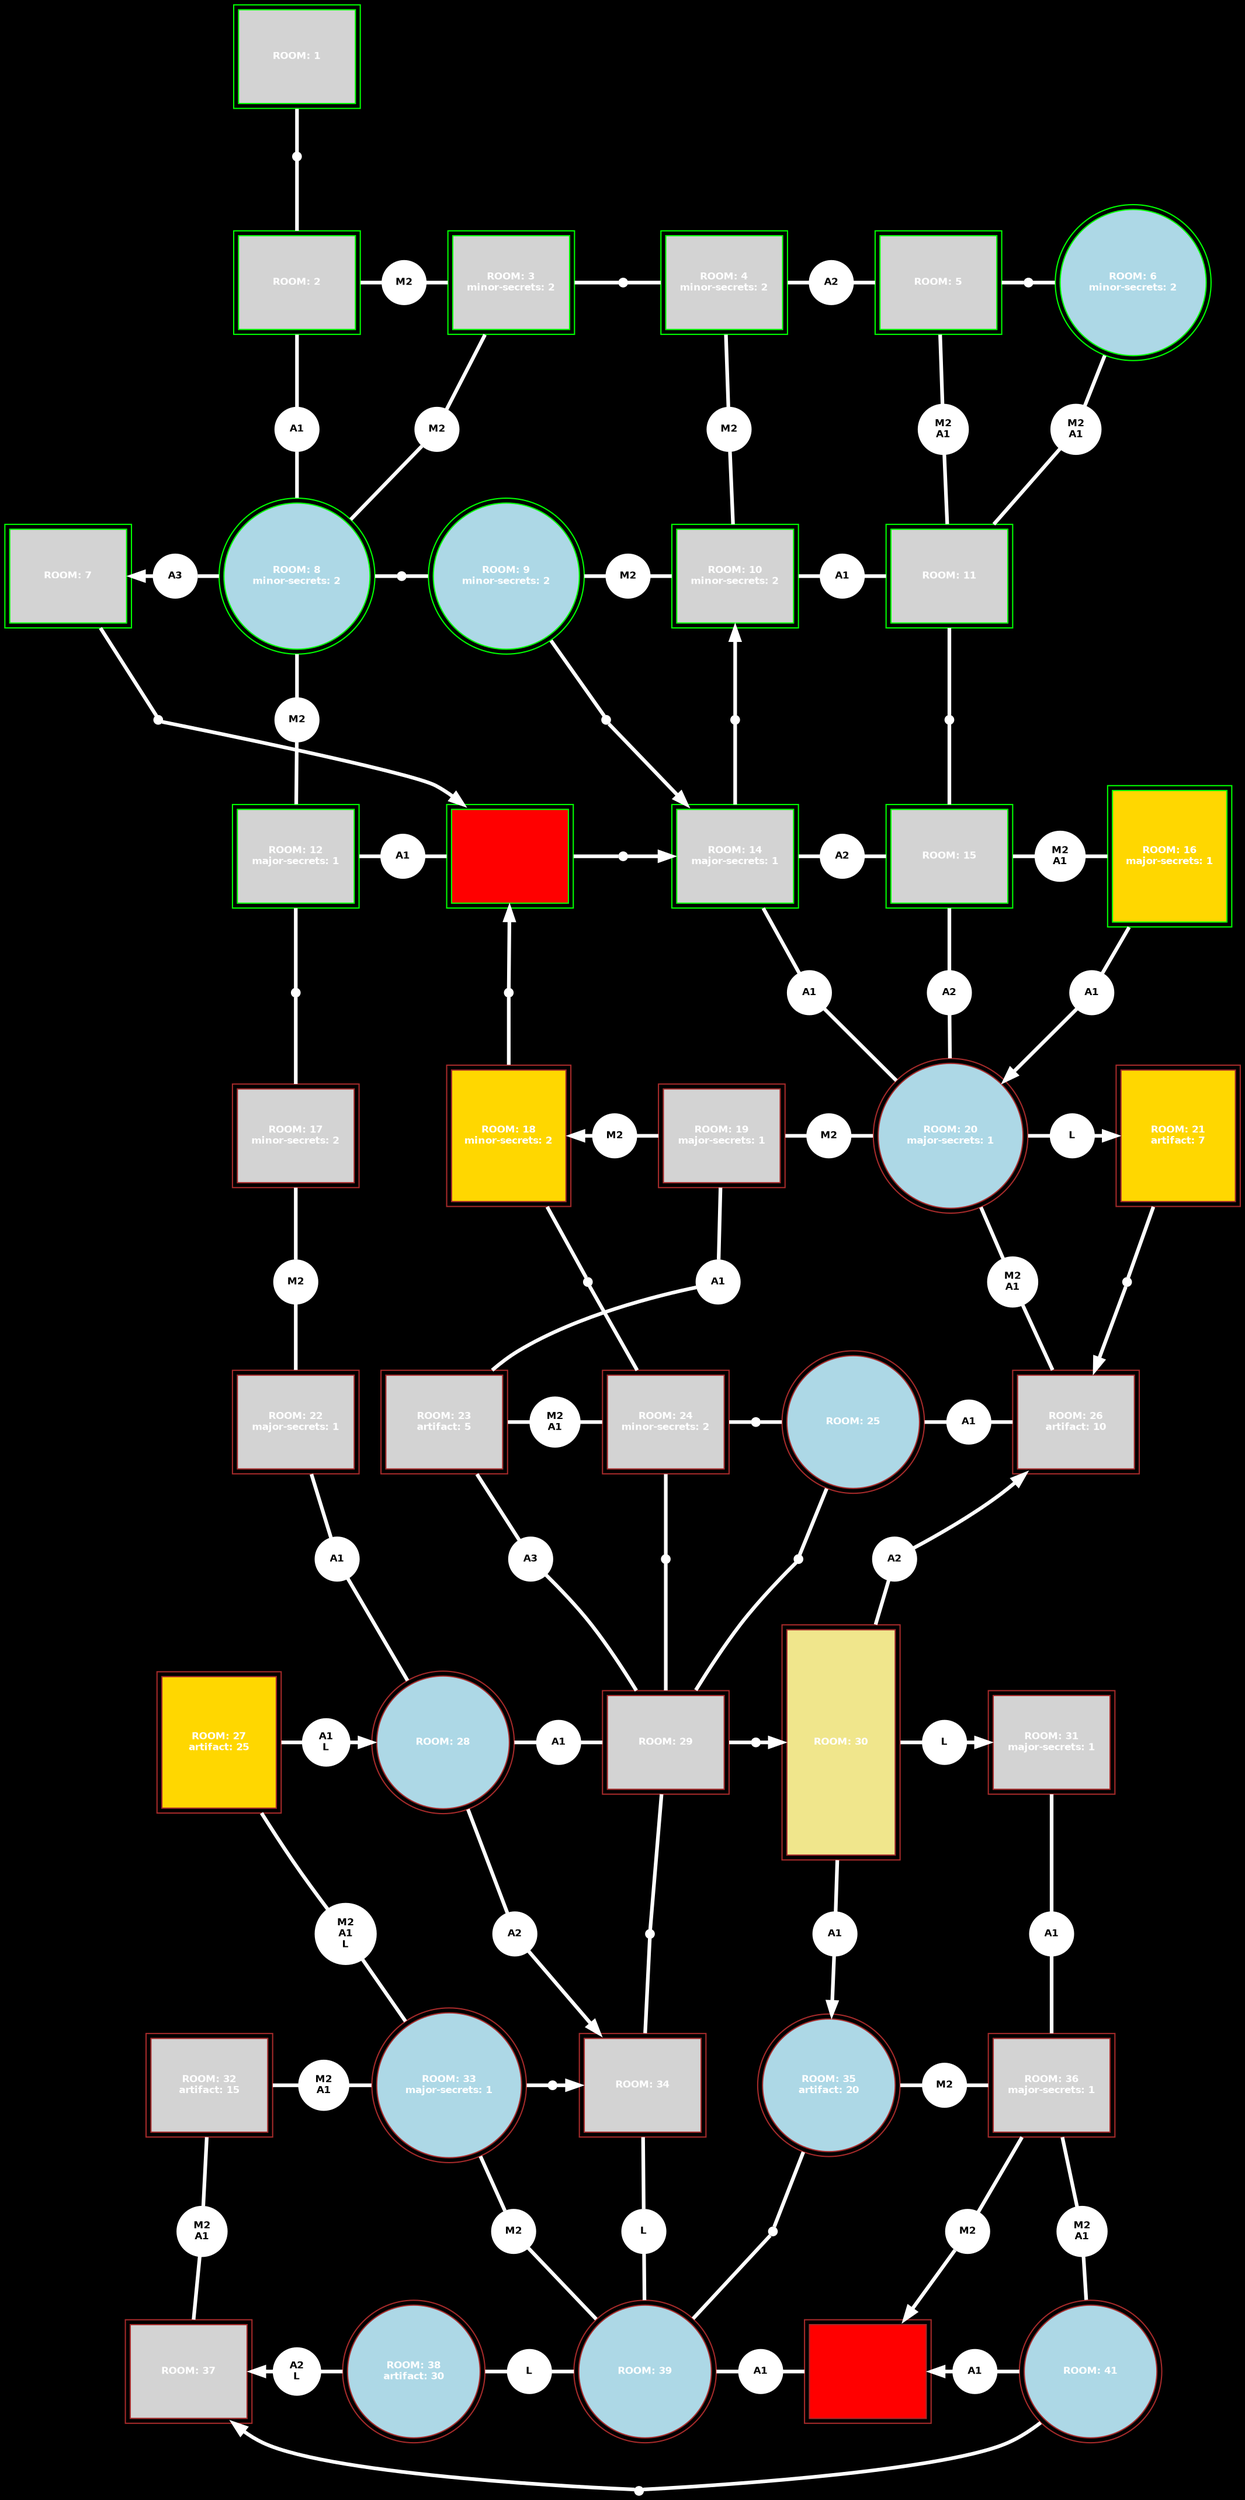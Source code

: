graph G {
	graph [bb="0,0,966,1973.4",
		bgcolor=black,
		overlap=false,
		resolution=160
	];
	node [label="\N"];
	{
		graph [rank=same];
		1	[color=green,
			fillcolor=lightgrey,
			fontcolor=white,
			fontname="Helvetica-Bold",
			fontsize=8.0,
			height=1.0694,
			image="./images/room.png",
			imagescale=true,
			label="ROOM: 1",
			peripheries=2,
			pos="228,1934.9",
			shape=box,
			style=filled,
			width=1.3333];
	}
	{
		graph [rank=same];
		"1-2"	[color=white,
			fillcolor=white,
			fontcolor=black,
			fontname="Helvetica-Bold",
			fontsize=8.0,
			height=0.097222,
			label="",
			pos="228,1856.9",
			shape=circle,
			style=filled,
			width=0.097222];
	}
	{
		graph [rank=same];
		2	[color=green,
			fillcolor=lightgrey,
			fontcolor=white,
			fontname="Helvetica-Bold",
			fontsize=8.0,
			height=1.0694,
			image="./images/room.png",
			imagescale=true,
			label="ROOM: 2",
			peripheries=2,
			pos="228,1757.2",
			shape=box,
			style=filled,
			width=1.3333];
		"2-3"	[color=white,
			fillcolor=white,
			fontcolor=black,
			fontname="Helvetica-Bold",
			fontsize=8.0,
			height=0.5,
			label=M2,
			pos="312,1757.2",
			shape=circle,
			style=filled,
			width=0.5];
		3	[color=green,
			fillcolor=lightgrey,
			fontcolor=white,
			fontname="Helvetica-Bold",
			fontsize=8.0,
			height=1.0694,
			image="./images/room.png",
			imagescale=true,
			label="ROOM: 3\nminor-secrets: 2",
			peripheries=2,
			pos="396,1757.2",
			shape=box,
			style=filled,
			width=1.3333];
		"3-4"	[color=white,
			fillcolor=white,
			fontcolor=black,
			fontname="Helvetica-Bold",
			fontsize=8.0,
			height=0.097222,
			label="",
			pos="484,1757.2",
			shape=circle,
			style=filled,
			width=0.097222];
		4	[color=green,
			fillcolor=lightgrey,
			fontcolor=white,
			fontname="Helvetica-Bold",
			fontsize=8.0,
			height=1.0694,
			image="./images/room.png",
			imagescale=true,
			label="ROOM: 4\nminor-secrets: 2",
			peripheries=2,
			pos="563,1757.2",
			shape=box,
			style=filled,
			width=1.3333];
		"4-5"	[color=white,
			fillcolor=white,
			fontcolor=black,
			fontname="Helvetica-Bold",
			fontsize=8.0,
			height=0.5,
			label=A2,
			pos="647,1757.2",
			shape=circle,
			style=filled,
			width=0.5];
		5	[color=green,
			fillcolor=lightgrey,
			fontcolor=white,
			fontname="Helvetica-Bold",
			fontsize=8.0,
			height=1.0694,
			image="./images/room.png",
			imagescale=true,
			label="ROOM: 5",
			peripheries=2,
			pos="731,1757.2",
			shape=box,
			style=filled,
			width=1.3333];
		"5-6"	[color=white,
			fillcolor=white,
			fontcolor=black,
			fontname="Helvetica-Bold",
			fontsize=8.0,
			height=0.097222,
			label="",
			pos="801,1757.2",
			shape=circle,
			style=filled,
			width=0.097222];
		6	[color=green,
			fillcolor=lightblue,
			fontcolor=white,
			fontname="Helvetica-Bold",
			fontsize=8.0,
			height=1.6717,
			image="./images/crystal-cave.png",
			imagescale=true,
			label="ROOM: 6\nminor-secrets: 2",
			peripheries=2,
			pos="883,1757.2",
			shape=circle,
			style=filled,
			width=1.6717];
	}
	{
		graph [rank=same];
		"2-8"	[color=white,
			fillcolor=white,
			fontcolor=black,
			fontname="Helvetica-Bold",
			fontsize=8.0,
			height=0.5,
			label=A1,
			pos="228,1640.5",
			shape=circle,
			style=filled,
			width=0.5];
		"3-8"	[color=white,
			fillcolor=white,
			fontcolor=black,
			fontname="Helvetica-Bold",
			fontsize=8.0,
			height=0.5,
			label=M2,
			pos="339,1640.5",
			shape=circle,
			style=filled,
			width=0.5];
		"4-10"	[color=white,
			fillcolor=white,
			fontcolor=black,
			fontname="Helvetica-Bold",
			fontsize=8.0,
			height=0.5,
			label=M2,
			pos="567,1640.5",
			shape=circle,
			style=filled,
			width=0.5];
		"5-11"	[color=white,
			fillcolor=white,
			fontcolor=black,
			fontname="Helvetica-Bold",
			fontsize=8.0,
			height=0.56961,
			label="M2\nA1",
			pos="735,1640.5",
			shape=circle,
			style=filled,
			width=0.56961];
		"6-11"	[color=white,
			fillcolor=white,
			fontcolor=black,
			fontname="Helvetica-Bold",
			fontsize=8.0,
			height=0.56961,
			label="M2\nA1",
			pos="840,1640.5",
			shape=circle,
			style=filled,
			width=0.56961];
	}
	{
		graph [rank=same];
		7	[color=green,
			fillcolor=lightgrey,
			fontcolor=white,
			fontname="Helvetica-Bold",
			fontsize=8.0,
			height=1.0694,
			image="./images/room.png",
			imagescale=true,
			label="ROOM: 7",
			peripheries=2,
			pos="48,1523.8",
			shape=box,
			style=filled,
			width=1.3333];
		"8-7"	[color=white,
			fillcolor=white,
			fontcolor=black,
			fontname="Helvetica-Bold",
			fontsize=8.0,
			height=0.5,
			label=A3,
			pos="132,1523.8",
			shape=circle,
			style=filled,
			width=0.5];
		8	[color=green,
			fillcolor=lightblue,
			fontcolor=white,
			fontname="Helvetica-Bold",
			fontsize=8.0,
			height=1.6717,
			image="./images/crystal-cave.png",
			imagescale=true,
			label="ROOM: 8\nminor-secrets: 2",
			peripheries=2,
			pos="228,1523.8",
			shape=circle,
			style=filled,
			width=1.6717];
		"8-9"	[color=white,
			fillcolor=white,
			fontcolor=black,
			fontname="Helvetica-Bold",
			fontsize=8.0,
			height=0.097222,
			label="",
			pos="310,1523.8",
			shape=circle,
			style=filled,
			width=0.097222];
		9	[color=green,
			fillcolor=lightblue,
			fontcolor=white,
			fontname="Helvetica-Bold",
			fontsize=8.0,
			height=1.6717,
			image="./images/crystal-cave.png",
			imagescale=true,
			label="ROOM: 9\nminor-secrets: 2",
			peripheries=2,
			pos="392,1523.8",
			shape=circle,
			style=filled,
			width=1.6717];
		"9-10"	[color=white,
			fillcolor=white,
			fontcolor=black,
			fontname="Helvetica-Bold",
			fontsize=8.0,
			height=0.5,
			label=M2,
			pos="488,1523.8",
			shape=circle,
			style=filled,
			width=0.5];
		10	[color=green,
			fillcolor=lightgrey,
			fontcolor=white,
			fontname="Helvetica-Bold",
			fontsize=8.0,
			height=1.0694,
			image="./images/room.png",
			imagescale=true,
			label="ROOM: 10\nminor-secrets: 2",
			peripheries=2,
			pos="572,1523.8",
			shape=box,
			style=filled,
			width=1.3333];
		"10-11"	[color=white,
			fillcolor=white,
			fontcolor=black,
			fontname="Helvetica-Bold",
			fontsize=8.0,
			height=0.5,
			label=A1,
			pos="656,1523.8",
			shape=circle,
			style=filled,
			width=0.5];
		11	[color=green,
			fillcolor=lightgrey,
			fontcolor=white,
			fontname="Helvetica-Bold",
			fontsize=8.0,
			height=1.0694,
			image="./images/room.png",
			imagescale=true,
			label="ROOM: 11",
			peripheries=2,
			pos="740,1523.8",
			shape=box,
			style=filled,
			width=1.3333];
	}
	{
		graph [rank=same];
		"7-13"	[color=white,
			fillcolor=white,
			fontcolor=black,
			fontname="Helvetica-Bold",
			fontsize=8.0,
			height=0.097222,
			label="",
			pos="118,1409.6",
			shape=circle,
			style=filled,
			width=0.097222];
		"8-12"	[color=white,
			fillcolor=white,
			fontcolor=black,
			fontname="Helvetica-Bold",
			fontsize=8.0,
			height=0.5,
			label=M2,
			pos="227,1409.6",
			shape=circle,
			style=filled,
			width=0.5];
		"9-14"	[color=white,
			fillcolor=white,
			fontcolor=black,
			fontname="Helvetica-Bold",
			fontsize=8.0,
			height=0.097222,
			label="",
			pos="470,1409.6",
			shape=circle,
			style=filled,
			width=0.097222];
		"14-10"	[color=white,
			fillcolor=white,
			fontcolor=black,
			fontname="Helvetica-Bold",
			fontsize=8.0,
			height=0.097222,
			label="",
			pos="572,1409.6",
			shape=circle,
			style=filled,
			width=0.097222];
		"11-15"	[color=white,
			fillcolor=white,
			fontcolor=black,
			fontname="Helvetica-Bold",
			fontsize=8.0,
			height=0.097222,
			label="",
			pos="740,1409.6",
			shape=circle,
			style=filled,
			width=0.097222];
	}
	{
		graph [rank=same];
		12	[color=green,
			fillcolor=lightgrey,
			fontcolor=white,
			fontname="Helvetica-Bold",
			fontsize=8.0,
			height=1.0694,
			image="./images/room.png",
			imagescale=true,
			label="ROOM: 12\nmajor-secrets: 1",
			peripheries=2,
			pos="226,1301.6",
			shape=box,
			style=filled,
			width=1.3333];
		"12-13"	[color=white,
			fillcolor=white,
			fontcolor=black,
			fontname="Helvetica-Bold",
			fontsize=8.0,
			height=0.5,
			label=A1,
			pos="310,1301.6",
			shape=circle,
			style=filled,
			width=0.5];
		13	[color=green,
			fillcolor=red,
			fontcolor=red,
			fontname="Helvetica-Bold",
			fontsize=8.0,
			height=1.0694,
			image="./images/room-heal.png",
			imagescale=true,
			label="ROOM: 13\nheal: 1",
			peripheries=2,
			pos="394,1301.6",
			shape=box,
			style=filled,
			width=1.3333];
		"13-14"	[color=white,
			fillcolor=white,
			fontcolor=black,
			fontname="Helvetica-Bold",
			fontsize=8.0,
			height=0.097222,
			label="",
			pos="483,1301.6",
			shape=circle,
			style=filled,
			width=0.097222];
		14	[color=green,
			fillcolor=lightgrey,
			fontcolor=white,
			fontname="Helvetica-Bold",
			fontsize=8.0,
			height=1.0694,
			image="./images/room.png",
			imagescale=true,
			label="ROOM: 14\nmajor-secrets: 1",
			peripheries=2,
			pos="572,1301.6",
			shape=box,
			style=filled,
			width=1.3333];
		"14-15"	[color=white,
			fillcolor=white,
			fontcolor=black,
			fontname="Helvetica-Bold",
			fontsize=8.0,
			height=0.5,
			label=A2,
			pos="656,1301.6",
			shape=circle,
			style=filled,
			width=0.5];
		15	[color=green,
			fillcolor=lightgrey,
			fontcolor=white,
			fontname="Helvetica-Bold",
			fontsize=8.0,
			height=1.0694,
			image="./images/room.png",
			imagescale=true,
			label="ROOM: 15",
			peripheries=2,
			pos="740,1301.6",
			shape=box,
			style=filled,
			width=1.3333];
		"15-16"	[color=white,
			fillcolor=white,
			fontcolor=black,
			fontname="Helvetica-Bold",
			fontsize=8.0,
			height=0.56961,
			label="M2\nA1",
			pos="827,1301.6",
			shape=circle,
			style=filled,
			width=0.56961];
		16	[color=green,
			fillcolor=gold,
			fontcolor=white,
			fontname="Helvetica-Bold",
			fontsize=8.0,
			height=1.5,
			image="./images/store.png",
			imagescale=true,
			label="ROOM: 16\nmajor-secrets: 1",
			peripheries=2,
			pos="913,1301.6",
			shape=box,
			style=filled,
			width=1.3056];
	}
	{
		graph [rank=same];
		"12-17"	[color=white,
			fillcolor=white,
			fontcolor=black,
			fontname="Helvetica-Bold",
			fontsize=8.0,
			height=0.097222,
			label="",
			pos="226,1193.6",
			shape=circle,
			style=filled,
			width=0.097222];
		"18-13"	[color=white,
			fillcolor=white,
			fontcolor=black,
			fontname="Helvetica-Bold",
			fontsize=8.0,
			height=0.097222,
			label="",
			pos="393,1193.6",
			shape=circle,
			style=filled,
			width=0.097222];
		"14-20"	[color=white,
			fillcolor=white,
			fontcolor=black,
			fontname="Helvetica-Bold",
			fontsize=8.0,
			height=0.5,
			label=A1,
			pos="629,1193.6",
			shape=circle,
			style=filled,
			width=0.5];
		"15-20"	[color=white,
			fillcolor=white,
			fontcolor=black,
			fontname="Helvetica-Bold",
			fontsize=8.0,
			height=0.5,
			label=A2,
			pos="740,1193.6",
			shape=circle,
			style=filled,
			width=0.5];
		"16-20"	[color=white,
			fillcolor=white,
			fontcolor=black,
			fontname="Helvetica-Bold",
			fontsize=8.0,
			height=0.5,
			label=A1,
			pos="853,1193.6",
			shape=circle,
			style=filled,
			width=0.5];
	}
	{
		graph [rank=same];
		17	[color=brown,
			fillcolor=lightgrey,
			fontcolor=white,
			fontname="Helvetica-Bold",
			fontsize=8.0,
			height=1.0694,
			image="./images/room-depths.png",
			imagescale=true,
			label="ROOM: 17\nminor-secrets: 2",
			peripheries=2,
			pos="226,1080.1",
			shape=box,
			style=filled,
			width=1.3333];
		18	[color=brown,
			fillcolor=gold,
			fontcolor=white,
			fontname="Helvetica-Bold",
			fontsize=8.0,
			height=1.5,
			image="./images/store.png",
			imagescale=true,
			label="ROOM: 18\nminor-secrets: 2",
			peripheries=2,
			pos="393,1080.1",
			shape=box,
			style=filled,
			width=1.3056];
		"19-18"	[color=white,
			fillcolor=white,
			fontcolor=black,
			fontname="Helvetica-Bold",
			fontsize=8.0,
			height=0.5,
			label=M2,
			pos="476,1080.1",
			shape=circle,
			style=filled,
			width=0.5];
		19	[color=brown,
			fillcolor=lightgrey,
			fontcolor=white,
			fontname="Helvetica-Bold",
			fontsize=8.0,
			height=1.0694,
			image="./images/room-depths.png",
			imagescale=true,
			label="ROOM: 19\nmajor-secrets: 1",
			peripheries=2,
			pos="560,1080.1",
			shape=box,
			style=filled,
			width=1.3333];
		"19-20"	[color=white,
			fillcolor=white,
			fontcolor=black,
			fontname="Helvetica-Bold",
			fontsize=8.0,
			height=0.5,
			label=M2,
			pos="644,1080.1",
			shape=circle,
			style=filled,
			width=0.5];
		20	[color=brown,
			fillcolor=lightblue,
			fontcolor=white,
			fontname="Helvetica-Bold",
			fontsize=8.0,
			height=1.6535,
			image="./images/crystal-cave.png",
			imagescale=true,
			label="ROOM: 20\nmajor-secrets: 1",
			peripheries=2,
			pos="740,1080.1",
			shape=circle,
			style=filled,
			width=1.6535];
		"20-21"	[color=white,
			fillcolor=white,
			fontcolor=black,
			fontname="Helvetica-Bold",
			fontsize=8.0,
			height=0.5,
			label=L,
			pos="836,1080.1",
			shape=circle,
			style=filled,
			width=0.5];
		21	[color=brown,
			fillcolor=gold,
			fontcolor=white,
			fontname="Helvetica-Bold",
			fontsize=8.0,
			height=1.5,
			image="./images/store.png",
			imagescale=true,
			label="ROOM: 21\nartifact: 7",
			peripheries=2,
			pos="919,1080.1",
			shape=box,
			style=filled,
			width=1.3056];
	}
	{
		graph [rank=same];
		"17-22"	[color=white,
			fillcolor=white,
			fontcolor=black,
			fontname="Helvetica-Bold",
			fontsize=8.0,
			height=0.5,
			label=M2,
			pos="226,964.07",
			shape=circle,
			style=filled,
			width=0.5];
		"18-24"	[color=white,
			fillcolor=white,
			fontcolor=black,
			fontname="Helvetica-Bold",
			fontsize=8.0,
			height=0.097222,
			label="",
			pos="425,964.07",
			shape=circle,
			style=filled,
			width=0.097222];
		"19-23"	[color=white,
			fillcolor=white,
			fontcolor=black,
			fontname="Helvetica-Bold",
			fontsize=8.0,
			height=0.5,
			label=A1,
			pos="497,964.07",
			shape=circle,
			style=filled,
			width=0.5];
		"20-26"	[color=white,
			fillcolor=white,
			fontcolor=black,
			fontname="Helvetica-Bold",
			fontsize=8.0,
			height=0.56961,
			label="M2\nA1",
			pos="787,964.07",
			shape=circle,
			style=filled,
			width=0.56961];
		"21-26"	[color=white,
			fillcolor=white,
			fontcolor=black,
			fontname="Helvetica-Bold",
			fontsize=8.0,
			height=0.097222,
			label="",
			pos="877,964.07",
			shape=circle,
			style=filled,
			width=0.097222];
	}
	{
		graph [rank=same];
		22	[color=brown,
			fillcolor=lightgrey,
			fontcolor=white,
			fontname="Helvetica-Bold",
			fontsize=8.0,
			height=1.0694,
			image="./images/room-depths.png",
			imagescale=true,
			label="ROOM: 22\nmajor-secrets: 1",
			peripheries=2,
			pos="226,853.06",
			shape=box,
			style=filled,
			width=1.3333];
		23	[color=brown,
			fillcolor=lightgrey,
			fontcolor=white,
			fontname="Helvetica-Bold",
			fontsize=8.0,
			height=1.0694,
			image="./images/room-depths.png",
			imagescale=true,
			label="ROOM: 23\nartifact: 5",
			peripheries=2,
			pos="340,853.06",
			shape=box,
			style=filled,
			width=1.3333];
		"23-24"	[color=white,
			fillcolor=white,
			fontcolor=black,
			fontname="Helvetica-Bold",
			fontsize=8.0,
			height=0.56961,
			label="M2\nA1",
			pos="427,853.06",
			shape=circle,
			style=filled,
			width=0.56961];
		24	[color=brown,
			fillcolor=lightgrey,
			fontcolor=white,
			fontname="Helvetica-Bold",
			fontsize=8.0,
			height=1.0694,
			image="./images/room-depths.png",
			imagescale=true,
			label="ROOM: 24\nminor-secrets: 2",
			peripheries=2,
			pos="514,853.06",
			shape=box,
			style=filled,
			width=1.3333];
		"24-25"	[color=white,
			fillcolor=white,
			fontcolor=black,
			fontname="Helvetica-Bold",
			fontsize=8.0,
			height=0.097222,
			label="",
			pos="584,853.06",
			shape=circle,
			style=filled,
			width=0.097222];
		25	[color=brown,
			fillcolor=lightblue,
			fontcolor=white,
			fontname="Helvetica-Bold",
			fontsize=8.0,
			height=1.5139,
			image="./images/crystal-cave.png",
			imagescale=true,
			label="ROOM: 25",
			peripheries=2,
			pos="660,853.06",
			shape=circle,
			style=filled,
			width=1.5139];
		"25-26"	[color=white,
			fillcolor=white,
			fontcolor=black,
			fontname="Helvetica-Bold",
			fontsize=8.0,
			height=0.5,
			label=A1,
			pos="751,853.06",
			shape=circle,
			style=filled,
			width=0.5];
		26	[color=brown,
			fillcolor=lightgrey,
			fontcolor=white,
			fontname="Helvetica-Bold",
			fontsize=8.0,
			height=1.0694,
			image="./images/room-depths.png",
			imagescale=true,
			label="ROOM: 26\nartifact: 10",
			peripheries=2,
			pos="835,853.06",
			shape=box,
			style=filled,
			width=1.3333];
	}
	{
		graph [rank=same];
		"22-28"	[color=white,
			fillcolor=white,
			fontcolor=black,
			fontname="Helvetica-Bold",
			fontsize=8.0,
			height=0.5,
			label=A1,
			pos="297,744.56",
			shape=circle,
			style=filled,
			width=0.5];
		"23-29"	[color=white,
			fillcolor=white,
			fontcolor=black,
			fontname="Helvetica-Bold",
			fontsize=8.0,
			height=0.5,
			label=A3,
			pos="381,744.56",
			shape=circle,
			style=filled,
			width=0.5];
		"24-29"	[color=white,
			fillcolor=white,
			fontcolor=black,
			fontname="Helvetica-Bold",
			fontsize=8.0,
			height=0.097222,
			label="",
			pos="514,744.56",
			shape=circle,
			style=filled,
			width=0.097222];
		"25-29"	[color=white,
			fillcolor=white,
			fontcolor=black,
			fontname="Helvetica-Bold",
			fontsize=8.0,
			height=0.097222,
			label="",
			pos="617,744.56",
			shape=circle,
			style=filled,
			width=0.097222];
		"30-26"	[color=white,
			fillcolor=white,
			fontcolor=black,
			fontname="Helvetica-Bold",
			fontsize=8.0,
			height=0.5,
			label=A2,
			pos="692,744.56",
			shape=circle,
			style=filled,
			width=0.5];
	}
	{
		graph [rank=same];
		27	[color=brown,
			fillcolor=gold,
			fontcolor=white,
			fontname="Helvetica-Bold",
			fontsize=8.0,
			height=1.5,
			image="./images/store.png",
			imagescale=true,
			label="ROOM: 27\nartifact: 25",
			peripheries=2,
			pos="163,598.06",
			shape=box,
			style=filled,
			width=1.3056];
		"27-28"	[color=white,
			fillcolor=white,
			fontcolor=black,
			fontname="Helvetica-Bold",
			fontsize=8.0,
			height=0.53033,
			label="A1\nL",
			pos="247,598.06",
			shape=circle,
			style=filled,
			width=0.53033];
		28	[color=brown,
			fillcolor=lightblue,
			fontcolor=white,
			fontname="Helvetica-Bold",
			fontsize=8.0,
			height=1.5139,
			image="./images/crystal-cave.png",
			imagescale=true,
			label="ROOM: 28",
			peripheries=2,
			pos="339,598.06",
			shape=circle,
			style=filled,
			width=1.5139];
		"28-29"	[color=white,
			fillcolor=white,
			fontcolor=black,
			fontname="Helvetica-Bold",
			fontsize=8.0,
			height=0.5,
			label=A1,
			pos="430,598.06",
			shape=circle,
			style=filled,
			width=0.5];
		29	[color=brown,
			fillcolor=lightgrey,
			fontcolor=white,
			fontname="Helvetica-Bold",
			fontsize=8.0,
			height=1.0694,
			image="./images/room-depths.png",
			imagescale=true,
			label="ROOM: 29",
			peripheries=2,
			pos="514,598.06",
			shape=box,
			style=filled,
			width=1.3333];
		"29-30"	[color=white,
			fillcolor=white,
			fontcolor=black,
			fontname="Helvetica-Bold",
			fontsize=8.0,
			height=0.097222,
			label="",
			pos="584,598.06",
			shape=circle,
			style=filled,
			width=0.097222];
		30	[color=brown,
			fillcolor=khaki,
			fontcolor=white,
			fontname="Helvetica-Bold",
			fontsize=8.0,
			height=2.5694,
			image="./images/monkey-idols.png",
			imagescale=true,
			label="ROOM: 30",
			peripheries=2,
			pos="650,598.06",
			shape=box,
			style=filled,
			width=1.2361];
		"30-31"	[color=white,
			fillcolor=white,
			fontcolor=black,
			fontname="Helvetica-Bold",
			fontsize=8.0,
			height=0.5,
			label=L,
			pos="731,598.06",
			shape=circle,
			style=filled,
			width=0.5];
		31	[color=brown,
			fillcolor=lightgrey,
			fontcolor=white,
			fontname="Helvetica-Bold",
			fontsize=8.0,
			height=1.0694,
			image="./images/room-depths.png",
			imagescale=true,
			label="ROOM: 31\nmajor-secrets: 1",
			peripheries=2,
			pos="815,598.06",
			shape=box,
			style=filled,
			width=1.3333];
	}
	{
		graph [rank=same];
		"27-33"	[color=white,
			fillcolor=white,
			fontcolor=black,
			fontname="Helvetica-Bold",
			fontsize=8.0,
			height=0.68746,
			label="M2\nA1\nL",
			pos="244,444.82",
			shape=circle,
			style=filled,
			width=0.68746];
		"28-34"	[color=white,
			fillcolor=white,
			fontcolor=black,
			fontname="Helvetica-Bold",
			fontsize=8.0,
			height=0.5,
			label=A2,
			pos="424,444.82",
			shape=circle,
			style=filled,
			width=0.5];
		"29-34"	[color=white,
			fillcolor=white,
			fontcolor=black,
			fontname="Helvetica-Bold",
			fontsize=8.0,
			height=0.097222,
			label="",
			pos="489,444.82",
			shape=circle,
			style=filled,
			width=0.097222];
		"30-35"	[color=white,
			fillcolor=white,
			fontcolor=black,
			fontname="Helvetica-Bold",
			fontsize=8.0,
			height=0.5,
			label=A1,
			pos="645,444.82",
			shape=circle,
			style=filled,
			width=0.5];
		"31-36"	[color=white,
			fillcolor=white,
			fontcolor=black,
			fontname="Helvetica-Bold",
			fontsize=8.0,
			height=0.5,
			label=A1,
			pos="815,444.82",
			shape=circle,
			style=filled,
			width=0.5];
	}
	{
		graph [rank=same];
		32	[color=brown,
			fillcolor=lightgrey,
			fontcolor=white,
			fontname="Helvetica-Bold",
			fontsize=8.0,
			height=1.0694,
			image="./images/room-depths.png",
			imagescale=true,
			label="ROOM: 32\nartifact: 15",
			peripheries=2,
			pos="142,324.54",
			shape=box,
			style=filled,
			width=1.3333];
		"32-33"	[color=white,
			fillcolor=white,
			fontcolor=black,
			fontname="Helvetica-Bold",
			fontsize=8.0,
			height=0.56961,
			label="M2\nA1",
			pos="232,324.54",
			shape=circle,
			style=filled,
			width=0.56961];
		33	[color=brown,
			fillcolor=lightblue,
			fontcolor=white,
			fontname="Helvetica-Bold",
			fontsize=8.0,
			height=1.6535,
			image="./images/crystal-cave.png",
			imagescale=true,
			label="ROOM: 33\nmajor-secrets: 1",
			peripheries=2,
			pos="331,324.54",
			shape=circle,
			style=filled,
			width=1.6535];
		"33-34"	[color=white,
			fillcolor=white,
			fontcolor=black,
			fontname="Helvetica-Bold",
			fontsize=8.0,
			height=0.097222,
			label="",
			pos="413,324.54",
			shape=circle,
			style=filled,
			width=0.097222];
		34	[color=brown,
			fillcolor=lightgrey,
			fontcolor=white,
			fontname="Helvetica-Bold",
			fontsize=8.0,
			height=1.0694,
			image="./images/room-depths.png",
			imagescale=true,
			label="ROOM: 34",
			peripheries=2,
			pos="483,324.54",
			shape=box,
			style=filled,
			width=1.3333];
		35	[color=brown,
			fillcolor=lightblue,
			fontcolor=white,
			fontname="Helvetica-Bold",
			fontsize=8.0,
			height=1.5139,
			image="./images/crystal-cave.png",
			imagescale=true,
			label="ROOM: 35\nartifact: 20",
			peripheries=2,
			pos="640,324.54",
			shape=circle,
			style=filled,
			width=1.5139];
		"35-36"	[color=white,
			fillcolor=white,
			fontcolor=black,
			fontname="Helvetica-Bold",
			fontsize=8.0,
			height=0.5,
			label=M2,
			pos="731,324.54",
			shape=circle,
			style=filled,
			width=0.5];
		36	[color=brown,
			fillcolor=lightgrey,
			fontcolor=white,
			fontname="Helvetica-Bold",
			fontsize=8.0,
			height=1.0694,
			image="./images/room-depths.png",
			imagescale=true,
			label="ROOM: 36\nmajor-secrets: 1",
			peripheries=2,
			pos="815,324.54",
			shape=box,
			style=filled,
			width=1.3333];
	}
	{
		graph [rank=same];
		"37-32"	[color=white,
			fillcolor=white,
			fontcolor=black,
			fontname="Helvetica-Bold",
			fontsize=8.0,
			height=0.56961,
			label="M2\nA1",
			pos="136,208.51",
			shape=circle,
			style=filled,
			width=0.56961];
		"33-39"	[color=white,
			fillcolor=white,
			fontcolor=black,
			fontname="Helvetica-Bold",
			fontsize=8.0,
			height=0.5,
			label=M2,
			pos="380,208.51",
			shape=circle,
			style=filled,
			width=0.5];
		"34-39"	[color=white,
			fillcolor=white,
			fontcolor=black,
			fontname="Helvetica-Bold",
			fontsize=8.0,
			height=0.5,
			label=L,
			pos="483,208.51",
			shape=circle,
			style=filled,
			width=0.5];
		"35-39"	[color=white,
			fillcolor=white,
			fontcolor=black,
			fontname="Helvetica-Bold",
			fontsize=8.0,
			height=0.097222,
			label="",
			pos="597,208.51",
			shape=circle,
			style=filled,
			width=0.097222];
		"36-40"	[color=white,
			fillcolor=white,
			fontcolor=black,
			fontname="Helvetica-Bold",
			fontsize=8.0,
			height=0.5,
			label=M2,
			pos="711,208.51",
			shape=circle,
			style=filled,
			width=0.5];
		"41-36"	[color=white,
			fillcolor=white,
			fontcolor=black,
			fontname="Helvetica-Bold",
			fontsize=8.0,
			height=0.56961,
			label="M2\nA1",
			pos="827,208.51",
			shape=circle,
			style=filled,
			width=0.56961];
	}
	{
		graph [rank=same];
		37	[color=brown,
			fillcolor=lightgrey,
			fontcolor=white,
			fontname="Helvetica-Bold",
			fontsize=8.0,
			height=1.0694,
			image="./images/room-depths.png",
			imagescale=true,
			label="ROOM: 37",
			peripheries=2,
			pos="125,97.5",
			shape=box,
			style=filled,
			width=1.3333];
		"38-37"	[color=white,
			fillcolor=white,
			fontcolor=black,
			fontname="Helvetica-Bold",
			fontsize=8.0,
			height=0.53033,
			label="A2\nL",
			pos="210,97.5",
			shape=circle,
			style=filled,
			width=0.53033];
		38	[color=brown,
			fillcolor=lightblue,
			fontcolor=white,
			fontname="Helvetica-Bold",
			fontsize=8.0,
			height=1.5139,
			image="./images/crystal-cave.png",
			imagescale=true,
			label="ROOM: 38\nartifact: 30",
			peripheries=2,
			pos="302,97.5",
			shape=circle,
			style=filled,
			width=1.5139];
		"38-39"	[color=white,
			fillcolor=white,
			fontcolor=black,
			fontname="Helvetica-Bold",
			fontsize=8.0,
			height=0.5,
			label=L,
			pos="393,97.5",
			shape=circle,
			style=filled,
			width=0.5];
		39	[color=brown,
			fillcolor=lightblue,
			fontcolor=white,
			fontname="Helvetica-Bold",
			fontsize=8.0,
			height=1.5139,
			image="./images/crystal-cave.png",
			imagescale=true,
			label="ROOM: 39",
			peripheries=2,
			pos="484,97.5",
			shape=circle,
			style=filled,
			width=1.5139];
		"39-40"	[color=white,
			fillcolor=white,
			fontcolor=black,
			fontname="Helvetica-Bold",
			fontsize=8.0,
			height=0.5,
			label=A1,
			pos="575,97.5",
			shape=circle,
			style=filled,
			width=0.5];
		40	[color=brown,
			fillcolor=red,
			fontcolor=red,
			fontname="Helvetica-Bold",
			fontsize=8.0,
			height=1.0694,
			image="./images/room-depths-heal.png",
			imagescale=true,
			label="ROOM: 40\nheal: 1",
			peripheries=2,
			pos="659,97.5",
			shape=box,
			style=filled,
			width=1.3333];
		"41-40"	[color=white,
			fillcolor=white,
			fontcolor=black,
			fontname="Helvetica-Bold",
			fontsize=8.0,
			height=0.5,
			label=A1,
			pos="743,97.5",
			shape=circle,
			style=filled,
			width=0.5];
		41	[color=brown,
			fillcolor=lightblue,
			fontcolor=white,
			fontname="Helvetica-Bold",
			fontsize=8.0,
			height=1.5139,
			image="./images/crystal-cave.png",
			imagescale=true,
			label="ROOM: 41",
			peripheries=2,
			pos="834,97.5",
			shape=circle,
			style=filled,
			width=1.5139];
	}
	{
		graph [rank=same];
		"41-37"	[color=white,
			fillcolor=white,
			fontcolor=black,
			fontname="Helvetica-Bold",
			fontsize=8.0,
			height=0.097222,
			label="",
			pos="479,3.5",
			shape=circle,
			style=filled,
			width=0.097222];
	}
	1 -- "1-2"	[color=white,
		dir=none,
		penwidth=3.0,
		pos="228,1896.3 228,1881.4 228,1866.3 228,1860.4"];
	"1-2" -- 2	[color=white,
		dir=none,
		penwidth=3.0,
		pos="228,1853 228,1844.6 228,1818.5 228,1795.8"];
	2 -- "2-3"	[color=white,
		dir=none,
		penwidth=3.0,
		pos="276.23,1757.2 282.1,1757.2 287.97,1757.2 293.84,1757.2"];
	2 -- "2-8"	[color=white,
		dir=none,
		penwidth=3.0,
		pos="228,1718.6 228,1698.4 228,1674.4 228,1658.6"];
	"2-3" -- 3	[color=white,
		dir=none,
		penwidth=3.0,
		pos="330.05,1757.2 335.97,1757.2 341.9,1757.2 347.82,1757.2"];
	3 -- "3-4"	[color=white,
		dir=none,
		penwidth=3.0,
		pos="444.12,1757.2 456.17,1757.2 468.22,1757.2 480.26,1757.2"];
	3 -- "3-8"	[color=white,
		dir=none,
		penwidth=3.0,
		pos="377.34,1718.6 366.95,1697.7 354.57,1672.8 346.75,1657.1"];
	"3-4" -- 4	[color=white,
		dir=none,
		penwidth=3.0,
		pos="487.7,1757.2 496.72,1757.2 505.74,1757.2 514.76,1757.2"];
	4 -- "4-5"	[color=white,
		dir=none,
		penwidth=3.0,
		pos="611.23,1757.2 617.1,1757.2 622.97,1757.2 628.84,1757.2"];
	4 -- "4-10"	[color=white,
		dir=none,
		penwidth=3.0,
		pos="564.31,1718.6 565.02,1698.4 565.85,1674.4 566.4,1658.6"];
	"4-5" -- 5	[color=white,
		dir=none,
		penwidth=3.0,
		pos="665.05,1757.2 670.97,1757.2 676.9,1757.2 682.82,1757.2"];
	5 -- "5-6"	[color=white,
		dir=none,
		penwidth=3.0,
		pos="779.12,1757.2 785.16,1757.2 791.2,1757.2 797.24,1757.2"];
	5 -- "5-11"	[color=white,
		dir=none,
		penwidth=3.0,
		pos="732.31,1718.6 732.98,1699.4 733.77,1676.8 734.32,1661.1"];
	"5-6" -- 6	[color=white,
		dir=none,
		penwidth=3.0,
		pos="804.52,1757.2 810.55,1757.2 816.58,1757.2 822.61,1757.2"];
	6 -- "6-11"	[color=white,
		dir=none,
		penwidth=3.0,
		pos="862.13,1700.5 856.65,1685.9 851.12,1671.2 846.96,1660.1"];
	"2-8" -- 8	[color=white,
		dir=none,
		penwidth=3.0,
		pos="228,1622.1 228,1611.7 228,1598 228,1584"];
	"3-8" -- 8	[color=white,
		dir=none,
		penwidth=3.0,
		pos="326.7,1626.8 312.92,1612.6 289.86,1588.7 269.5,1567.7"];
	"4-10" -- 10	[color=white,
		dir=none,
		penwidth=3.0,
		pos="567.76,1622.1 568.45,1606.3 569.49,1582.5 570.36,1562.4"];
	"5-11" -- 11	[color=white,
		dir=none,
		penwidth=3.0,
		pos="735.86,1619.8 736.55,1604 737.53,1581.5 738.36,1562.3"];
	"6-11" -- 11	[color=white,
		dir=none,
		penwidth=3.0,
		pos="826.93,1624.5 813.27,1608.8 791.3,1583.6 772.87,1562.5"];
	7 -- "8-7"	[color=white,
		dir=back,
		penwidth=3.0,
		pos="s,96.234,1523.8 106.41,1523.8 108.89,1523.8 111.36,1523.8 113.84,1523.8"];
	7 -- "7-13"	[color=white,
		dir=none,
		penwidth=3.0,
		pos="71.504,1485.1 88.98,1457.1 110.76,1422.2 116.54,1413"];
	"8-7" -- 8	[color=white,
		dir=none,
		penwidth=3.0,
		pos="150,1523.8 155.89,1523.8 161.78,1523.8 167.67,1523.8"];
	8 -- "8-9"	[color=white,
		dir=none,
		penwidth=3.0,
		pos="288.22,1523.8 294.23,1523.8 300.24,1523.8 306.26,1523.8"];
	8 -- "8-12"	[color=white,
		dir=none,
		penwidth=3.0,
		pos="227.47,1463.4 227.35,1450.4 227.24,1437.6 227.15,1427.9"];
	"8-9" -- 9	[color=white,
		dir=none,
		penwidth=3.0,
		pos="313.52,1523.8 319.55,1523.8 325.58,1523.8 331.61,1523.8"];
	9 -- "9-10"	[color=white,
		dir=none,
		penwidth=3.0,
		pos="452.38,1523.8 458.22,1523.8 464.06,1523.8 469.91,1523.8"];
	9 -- "9-14"	[color=white,
		dir=none,
		penwidth=3.0,
		pos="425.99,1473.9 443.72,1448.4 462.86,1420.9 468.41,1412.9"];
	"9-10" -- 10	[color=white,
		dir=none,
		penwidth=3.0,
		pos="506.05,1523.8 511.97,1523.8 517.9,1523.8 523.82,1523.8"];
	10 -- "10-11"	[color=white,
		dir=none,
		penwidth=3.0,
		pos="620.23,1523.8 626.1,1523.8 631.97,1523.8 637.84,1523.8"];
	10 -- "14-10"	[color=white,
		dir=back,
		penwidth=3.0,
		pos="s,572,1485.1 572,1474.8 572,1449.4 572,1421.7 572,1413.2"];
	"10-11" -- 11	[color=white,
		dir=none,
		penwidth=3.0,
		pos="674.05,1523.8 679.97,1523.8 685.9,1523.8 691.82,1523.8"];
	11 -- "11-15"	[color=white,
		dir=none,
		penwidth=3.0,
		pos="740,1485.1 740,1457.4 740,1422.9 740,1413.2"];
	"7-13" -- 13	[color=white,
		dir=forward,
		penwidth=3.0,
		pos="e,359.08,1340.2 121.1,1408 146.27,1402.7 316.59,1366.6 337,1355.6 341.84,1353 346.57,1349.9 351.12,1346.5"];
	"8-12" -- 12	[color=white,
		dir=none,
		penwidth=3.0,
		pos="226.84,1391.6 226.71,1377.8 226.52,1357.8 226.36,1340.3"];
	"9-14" -- 14	[color=white,
		dir=forward,
		penwidth=3.0,
		pos="e,535.85,1340.2 472.13,1406.4 479.57,1398.7 505.22,1372 528.67,1347.7"];
	"14-10" -- 14	[color=white,
		dir=none,
		penwidth=3.0,
		pos="572,1406 572,1396.9 572,1365.9 572,1340.2"];
	"11-15" -- 15	[color=white,
		dir=none,
		penwidth=3.0,
		pos="740,1406 740,1396.9 740,1365.9 740,1340.2"];
	12 -- "12-13"	[color=white,
		dir=none,
		penwidth=3.0,
		pos="274.23,1301.6 280.1,1301.6 285.97,1301.6 291.84,1301.6"];
	12 -- "12-17"	[color=white,
		dir=none,
		penwidth=3.0,
		pos="226,1263 226,1237.3 226,1206.3 226,1197.2"];
	"12-13" -- 13	[color=white,
		dir=none,
		penwidth=3.0,
		pos="328.05,1301.6 333.97,1301.6 339.9,1301.6 345.82,1301.6"];
	13 -- "13-14"	[color=white,
		dir=none,
		penwidth=3.0,
		pos="442.32,1301.6 454.61,1301.6 466.9,1301.6 479.19,1301.6"];
	13 -- "18-13"	[color=white,
		dir=back,
		penwidth=3.0,
		pos="s,393.64,1263 393.55,1252.8 393.33,1229.6 393.1,1205.1 393.02,1197.2"];
	"13-14" -- 14	[color=white,
		dir=forward,
		penwidth=3.0,
		pos="e,523.76,1301.6 486.82,1301.6 495.77,1301.6 504.71,1301.6 513.66,1301.6"];
	14 -- "14-15"	[color=white,
		dir=none,
		penwidth=3.0,
		pos="620.23,1301.6 626.1,1301.6 631.97,1301.6 637.84,1301.6"];
	14 -- "14-20"	[color=white,
		dir=none,
		penwidth=3.0,
		pos="592.26,1263 602.11,1244.6 613.41,1223.6 620.84,1209.8"];
	"14-15" -- 15	[color=white,
		dir=none,
		penwidth=3.0,
		pos="674.05,1301.6 679.97,1301.6 685.9,1301.6 691.82,1301.6"];
	15 -- "15-16"	[color=white,
		dir=none,
		penwidth=3.0,
		pos="788.26,1301.6 794.31,1301.6 800.36,1301.6 806.42,1301.6"];
	15 -- "15-20"	[color=white,
		dir=none,
		penwidth=3.0,
		pos="740,1263 740,1245.5 740,1225.5 740,1211.7"];
	"15-16" -- 16	[color=white,
		dir=none,
		penwidth=3.0,
		pos="847.83,1301.6 853.85,1301.6 859.88,1301.6 865.9,1301.6"];
	16 -- "16-20"	[color=white,
		dir=none,
		penwidth=3.0,
		pos="882.82,1247.3 875,1233.5 867.2,1219.7 861.54,1209.7"];
	"12-17" -- 17	[color=white,
		dir=none,
		penwidth=3.0,
		pos="226,1189.9 226,1180.1 226,1146.1 226,1118.7"];
	"18-13" -- 18	[color=white,
		dir=none,
		penwidth=3.0,
		pos="393,1189.9 393,1181.9 393,1157.8 393,1134.4"];
	"14-20" -- 20	[color=white,
		dir=none,
		penwidth=3.0,
		pos="641.3,1180.3 655.08,1166.4 678.14,1143.3 698.5,1122.8"];
	"15-20" -- 20	[color=white,
		dir=none,
		penwidth=3.0,
		pos="740,1175.2 740,1165.5 740,1152.9 740,1140"];
	"16-20" -- 20	[color=white,
		dir=forward,
		penwidth=3.0,
		pos="e,781.99,1122.5 840.48,1180.3 828.05,1168 808.19,1148.4 789.4,1129.9"];
	17 -- "17-22"	[color=white,
		dir=none,
		penwidth=3.0,
		pos="226,1041.4 226,1021.5 226,997.89 226,982.27"];
	18 -- "19-18"	[color=white,
		dir=back,
		penwidth=3.0,
		pos="s,440.01,1080.1 450.25,1080.1 452.74,1080.1 455.23,1080.1 457.72,1080.1"];
	18 -- "18-24"	[color=white,
		dir=none,
		penwidth=3.0,
		pos="407.88,1026.1 414.8,1001.4 422,975.77 424.27,967.67"];
	"19-18" -- 19	[color=white,
		dir=none,
		penwidth=3.0,
		pos="494.05,1080.1 499.97,1080.1 505.9,1080.1 511.82,1080.1"];
	19 -- "19-20"	[color=white,
		dir=none,
		penwidth=3.0,
		pos="608.23,1080.1 614.1,1080.1 619.97,1080.1 625.84,1080.1"];
	19 -- "19-23"	[color=white,
		dir=none,
		penwidth=3.0,
		pos="539.2,1041.4 527.66,1020.6 513.94,995.74 505.35,980.19"];
	"19-20" -- 20	[color=white,
		dir=none,
		penwidth=3.0,
		pos="662,1080.1 668.09,1080.1 674.19,1080.1 680.28,1080.1"];
	20 -- "20-21"	[color=white,
		dir=none,
		penwidth=3.0,
		pos="799.62,1080.1 805.69,1080.1 811.75,1080.1 817.81,1080.1"];
	20 -- "20-26"	[color=white,
		dir=none,
		penwidth=3.0,
		pos="762.4,1024.8 768.55,1009.8 774.79,994.68 779.46,983.38"];
	"20-21" -- 21	[color=white,
		dir=forward,
		penwidth=3.0,
		pos="e,871.89,1080.1 854.16,1080.1 856.65,1080.1 859.14,1080.1 861.64,1080.1"];
	21 -- "21-26"	[color=white,
		dir=none,
		penwidth=3.0,
		pos="899.48,1026.1 890.39,1001.4 880.94,975.77 877.96,967.67"];
	"17-22" -- 22	[color=white,
		dir=none,
		penwidth=3.0,
		pos="226,946.04 226,931.55 226,910.21 226,891.73"];
	"18-24" -- 24	[color=white,
		dir=none,
		penwidth=3.0,
		pos="426.86,960.79 434.12,951.9 461.28,918.64 483.37,891.58"];
	"19-23" -- 23	[color=white,
		dir=none,
		penwidth=3.0,
		pos="481.03,955.73 460.66,946.04 424.75,927.81 397,907.56 390.42,902.76 383.8,897.28 377.51,891.69"];
	"20-26" -- 26	[color=white,
		dir=none,
		penwidth=3.0,
		pos="794.93,945.07 801.26,930.68 810.37,910 818.3,891.99"];
	"21-26" -- 26	[color=white,
		dir=forward,
		penwidth=3.0,
		pos="e,849.47,891.61 875.96,960.38 872.74,952.01 862.56,925.58 853.15,901.17"];
	22 -- "22-28"	[color=white,
		dir=none,
		penwidth=3.0,
		pos="251.03,814.52 263.57,795.71 278.02,774.04 287.32,760.09"];
	23 -- "23-24"	[color=white,
		dir=none,
		penwidth=3.0,
		pos="388.26,853.06 394.31,853.06 400.36,853.06 406.42,853.06"];
	23 -- "23-29"	[color=white,
		dir=none,
		penwidth=3.0,
		pos="354.46,814.52 361.42,796.43 369.4,775.69 374.78,761.72"];
	"23-24" -- 24	[color=white,
		dir=none,
		penwidth=3.0,
		pos="447.73,853.06 453.77,853.06 459.81,853.06 465.85,853.06"];
	24 -- "24-25"	[color=white,
		dir=none,
		penwidth=3.0,
		pos="562.12,853.06 568.16,853.06 574.2,853.06 580.24,853.06"];
	24 -- "24-29"	[color=white,
		dir=none,
		penwidth=3.0,
		pos="514,814.52 514,788.64 514,757.34 514,748.19"];
	"24-25" -- 25	[color=white,
		dir=none,
		penwidth=3.0,
		pos="587.56,853.06 593.5,853.06 599.45,853.06 605.39,853.06"];
	25 -- "25-26"	[color=white,
		dir=none,
		penwidth=3.0,
		pos="714.74,853.06 720.79,853.06 726.83,853.06 732.87,853.06"];
	25 -- "25-29"	[color=white,
		dir=none,
		penwidth=3.0,
		pos="639.88,802.24 630.62,779.29 621,755.48 617.97,747.98"];
	"25-26" -- 26	[color=white,
		dir=none,
		penwidth=3.0,
		pos="769.05,853.06 774.97,853.06 780.9,853.06 786.82,853.06"];
	26 -- "30-26"	[color=white,
		dir=back,
		penwidth=3.0,
		pos="s,796.99,814.42 789.35,807.75 785.59,804.55 781.78,801.45 778,798.56 754.74,780.77 725.23,763.64 707.52,753.87"];
	"22-28" -- 28	[color=white,
		dir=none,
		penwidth=3.0,
		pos="301.82,726.99 307.2,708.45 316.2,677.52 323.99,650.72"];
	"23-29" -- 29	[color=white,
		dir=none,
		penwidth=3.0,
		pos="396.65,735.19 413.07,725.87 438.95,709.58 457,690.56 472.08,674.68 485.28,654.21 495.17,636.65"];
	"24-29" -- 29	[color=white,
		dir=none,
		penwidth=3.0,
		pos="514,741.06 514,728.84 514,674.61 514,636.83"];
	"25-29" -- 29	[color=white,
		dir=none,
		penwidth=3.0,
		pos="614.75,741.25 607.82,734.05 586.34,711.34 571,690.56 558.44,673.55 545.86,653.73 535.73,636.89"];
	"30-26" -- 30	[color=white,
		dir=none,
		penwidth=3.0,
		pos="687.18,726.99 684.4,717.42 680.66,704.56 676.62,690.66"];
	27 -- "27-28"	[color=white,
		dir=none,
		penwidth=3.0,
		pos="210.25,598.06 216.09,598.06 221.93,598.06 227.76,598.06"];
	27 -- "27-33"	[color=white,
		dir=none,
		penwidth=3.0,
		pos="191.56,543.74 205.68,517.37 221.92,487.04 232.55,467.2"];
	"27-28" -- 28	[color=white,
		dir=forward,
		penwidth=3.0,
		pos="e,284.27,598.06 266.41,598.06 269.01,598.06 271.62,598.06 274.22,598.06"];
	28 -- "28-29"	[color=white,
		dir=none,
		penwidth=3.0,
		pos="393.74,598.06 399.79,598.06 405.83,598.06 411.87,598.06"];
	28 -- "28-34"	[color=white,
		dir=none,
		penwidth=3.0,
		pos="365.43,550.04 382.58,519.51 403.83,481.7 415.44,461.04"];
	"28-29" -- 29	[color=white,
		dir=none,
		penwidth=3.0,
		pos="448.05,598.06 453.97,598.06 459.9,598.06 465.82,598.06"];
	29 -- "29-30"	[color=white,
		dir=none,
		penwidth=3.0,
		pos="562.12,598.06 568.16,598.06 574.2,598.06 580.24,598.06"];
	29 -- "29-34"	[color=white,
		dir=none,
		penwidth=3.0,
		pos="507.76,559.29 501.22,519.74 491.61,461.58 489.44,448.5"];
	"29-30" -- 30	[color=white,
		dir=forward,
		penwidth=3.0,
		pos="e,605.16,598.06 587.61,598.06 590.08,598.06 592.54,598.06 595.01,598.06"];
	30 -- "30-31"	[color=white,
		dir=none,
		penwidth=3.0,
		pos="694.61,598.06 700.68,598.06 706.74,598.06 712.81,598.06"];
	30 -- "30-35"	[color=white,
		dir=none,
		penwidth=3.0,
		pos="646.96,505.16 646.43,488.95 645.92,473.79 645.56,462.85"];
	"30-31" -- 31	[color=white,
		dir=forward,
		penwidth=3.0,
		pos="e,766.82,598.06 749.05,598.06 751.55,598.06 754.05,598.06 756.55,598.06"];
	31 -- "31-36"	[color=white,
		dir=none,
		penwidth=3.0,
		pos="815,559.29 815,528.49 815,486.4 815,463.11"];
	"27-33" -- 33	[color=white,
		dir=none,
		penwidth=3.0,
		pos="258.37,424.28 268.65,410.31 282.94,390.87 296.14,372.94"];
	"28-34" -- 34	[color=white,
		dir=forward,
		penwidth=3.0,
		pos="e,464.24,363.15 431.71,428.35 438.84,414.07 449.79,392.11 459.75,372.15"];
	"29-34" -- 34	[color=white,
		dir=none,
		penwidth=3.0,
		pos="488.85,440.89 488.31,430.26 486.41,392.7 484.92,363.3"];
	"30-35" -- 35	[color=white,
		dir=forward,
		penwidth=3.0,
		pos="e,642.27,379.17 644.27,426.62 643.85,416.51 643.28,403.04 642.69,389.24"];
	"31-36" -- 36	[color=white,
		dir=none,
		penwidth=3.0,
		pos="815,426.62 815,410.09 815,384.55 815,363.28"];
	32 -- "32-33"	[color=white,
		dir=none,
		penwidth=3.0,
		pos="190.16,324.54 197.25,324.54 204.33,324.54 211.41,324.54"];
	32 -- "37-32"	[color=white,
		dir=none,
		penwidth=3.0,
		pos="140.02,285.88 139.02,266.94 137.86,244.76 137.04,229.2"];
	"32-33" -- 33	[color=white,
		dir=none,
		penwidth=3.0,
		pos="252.88,324.54 258.99,324.54 265.09,324.54 271.19,324.54"];
	33 -- "33-34"	[color=white,
		dir=none,
		penwidth=3.0,
		pos="390.58,324.54 396.88,324.54 403.19,324.54 409.5,324.54"];
	33 -- "33-39"	[color=white,
		dir=none,
		penwidth=3.0,
		pos="354.21,269.53 361.13,253.41 368.2,236.97 373.18,225.38"];
	"33-34" -- 34	[color=white,
		dir=forward,
		penwidth=3.0,
		pos="e,434.98,324.54 416.55,324.54 419.34,324.54 422.12,324.54 424.9,324.54"];
	34 -- "34-39"	[color=white,
		dir=none,
		penwidth=3.0,
		pos="483,285.88 483,265.9 483,242.32 483,226.7"];
	35 -- "35-36"	[color=white,
		dir=none,
		penwidth=3.0,
		pos="694.74,324.54 700.79,324.54 706.83,324.54 712.87,324.54"];
	35 -- "35-39"	[color=white,
		dir=none,
		penwidth=3.0,
		pos="621.01,273.19 611.48,247.89 601.27,220.82 598.04,212.26"];
	"35-36" -- 36	[color=white,
		dir=none,
		penwidth=3.0,
		pos="749.05,324.54 754.97,324.54 760.9,324.54 766.82,324.54"];
	36 -- "36-40"	[color=white,
		dir=none,
		penwidth=3.0,
		pos="780.66,285.88 760.66,263.96 736.71,237.69 722.74,222.38"];
	36 -- "41-36"	[color=white,
		dir=none,
		penwidth=3.0,
		pos="818.96,285.88 820.96,266.94 823.29,244.76 824.93,229.2"];
	"37-32" -- 37	[color=white,
		dir=none,
		penwidth=3.0,
		pos="134.03,188.02 132.59,173.69 130.58,153.76 128.82,136.34"];
	"33-39" -- 39	[color=white,
		dir=none,
		penwidth=3.0,
		pos="391.93,195 405.27,181.02 427.53,157.69 446.83,137.46"];
	"34-39" -- 39	[color=white,
		dir=none,
		penwidth=3.0,
		pos="483.16,190.47 483.25,180.05 483.38,166.1 483.51,152.2"];
	"35-39" -- 39	[color=white,
		dir=none,
		penwidth=3.0,
		pos="594.64,205.23 585.42,196.33 550.94,163.07 522.89,136.02"];
	"36-40" -- 40	[color=white,
		dir=forward,
		penwidth=3.0,
		pos="e,676.99,136.2 703.55,191.89 697.72,179.67 689.3,162.01 681.34,145.33"];
	"41-36" -- 41	[color=white,
		dir=none,
		penwidth=3.0,
		pos="828.25,188.02 828.9,177.85 829.74,164.87 830.57,151.96"];
	37 -- "38-37"	[color=white,
		dir=back,
		penwidth=3.0,
		pos="s,173.14,97.5 183.3,97.5 185.77,97.5 188.24,97.5 190.71,97.5"];
	37 -- "41-37"	[color=white,
		dir=back,
		penwidth=3.0,
		pos="s,158.26,58.968 166.35,52.496 171.32,48.835 176.58,45.562 182,43 237.94,16.572 446.57,6.0073 475.63,4.6523"];
	"38-37" -- 38	[color=white,
		dir=none,
		penwidth=3.0,
		pos="229.41,97.5 235.36,97.5 241.32,97.5 247.27,97.5"];
	38 -- "38-39"	[color=white,
		dir=none,
		penwidth=3.0,
		pos="356.74,97.5 362.79,97.5 368.83,97.5 374.87,97.5"];
	"38-39" -- 39	[color=white,
		dir=none,
		penwidth=3.0,
		pos="411.13,97.5 417.2,97.5 423.27,97.5 429.35,97.5"];
	39 -- "39-40"	[color=white,
		dir=none,
		penwidth=3.0,
		pos="538.74,97.5 544.79,97.5 550.83,97.5 556.87,97.5"];
	"39-40" -- 40	[color=white,
		dir=none,
		penwidth=3.0,
		pos="593.05,97.5 598.97,97.5 604.9,97.5 610.82,97.5"];
	40 -- "41-40"	[color=white,
		dir=back,
		penwidth=3.0,
		pos="s,707.23,97.5 717.41,97.5 719.89,97.5 722.36,97.5 724.84,97.5"];
	"41-40" -- 41	[color=white,
		dir=none,
		penwidth=3.0,
		pos="761.13,97.5 767.2,97.5 773.27,97.5 779.35,97.5"];
	"41-37" -- 41	[color=white,
		dir=none,
		penwidth=3.0,
		pos="482.66,4.7034 512.39,6.3976 714.71,18.712 770,43 778.88,46.902 787.5,52.427 795.38,58.457"];
}
